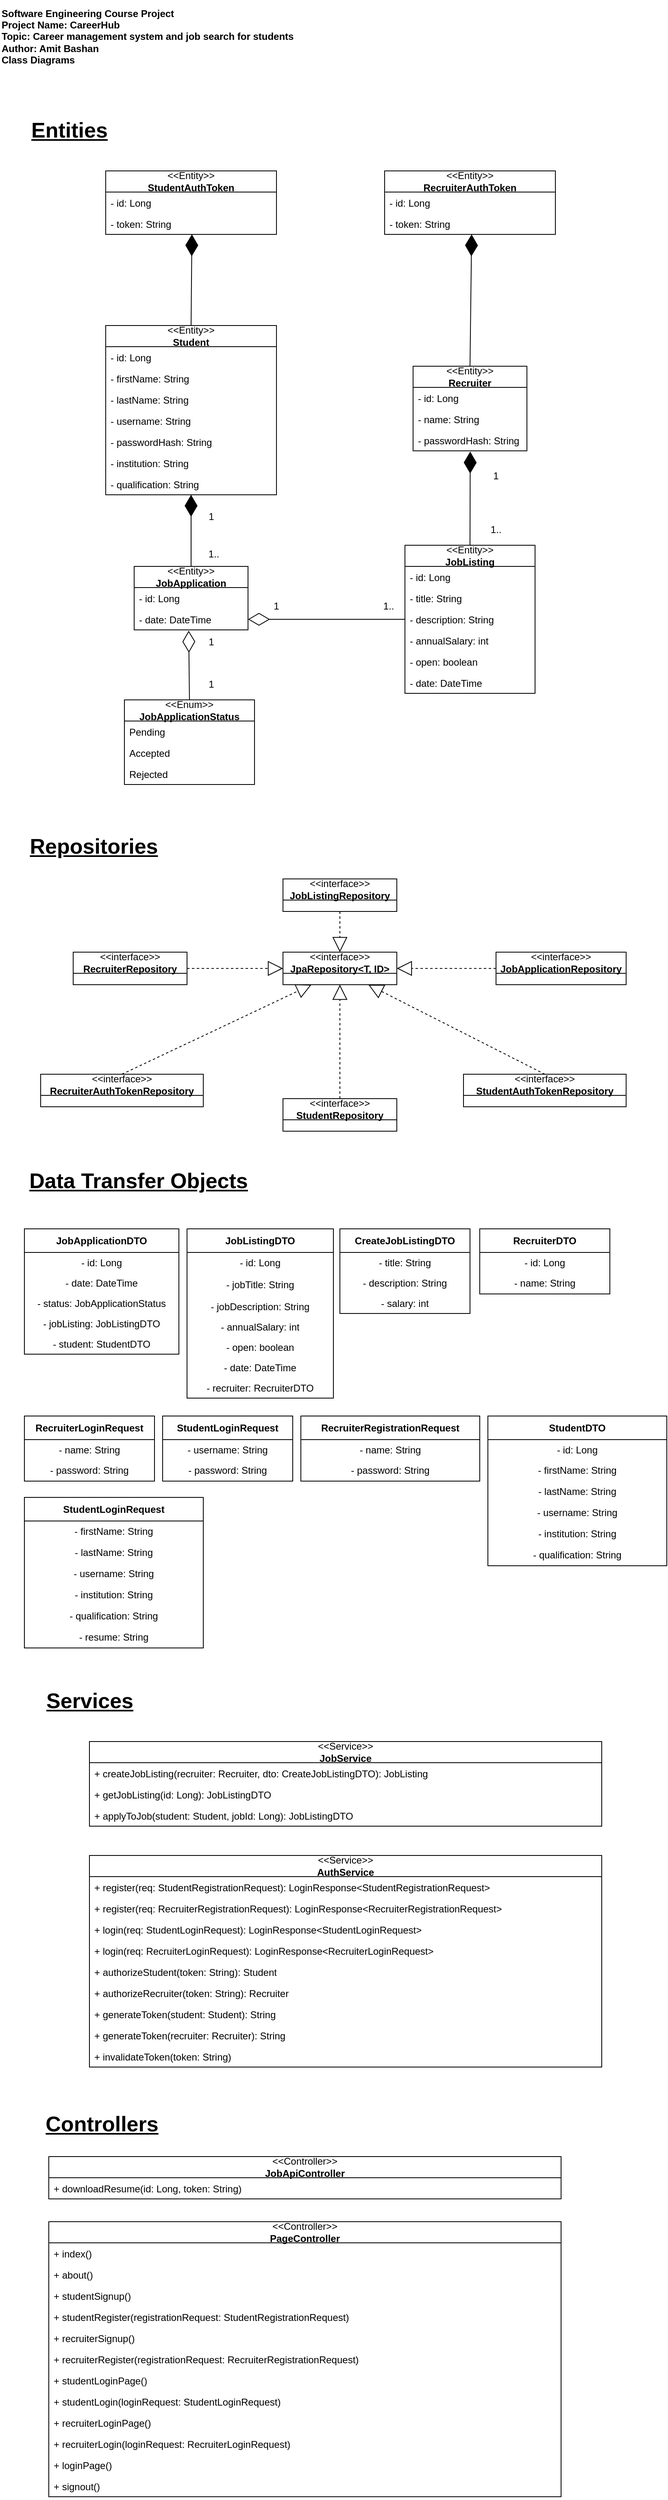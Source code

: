 <mxfile version="28.0.6">
  <diagram name="Page-1" id="0XTsfKGyfHAb4Y41ON55">
    <mxGraphModel dx="858" dy="676" grid="1" gridSize="10" guides="1" tooltips="1" connect="1" arrows="1" fold="1" page="1" pageScale="1" pageWidth="850" pageHeight="1100" math="0" shadow="0">
      <root>
        <mxCell id="0" />
        <mxCell id="1" parent="0" />
        <mxCell id="fOqPMzaku9qI0klv39o2-1" value="&lt;b&gt;Software Engineering Course Project&lt;/b&gt;&lt;div&gt;&lt;b&gt;Project Name: CareerHub&lt;/b&gt;&lt;/div&gt;&lt;div&gt;&lt;b&gt;Topic: Career management system and job search for students&lt;/b&gt;&lt;/div&gt;&lt;div&gt;&lt;b&gt;Author: Amit Bashan&lt;/b&gt;&lt;/div&gt;&lt;div&gt;&lt;b&gt;Class Diagrams&lt;/b&gt;&lt;/div&gt;" style="text;html=1;align=left;verticalAlign=middle;resizable=0;points=[];autosize=1;strokeColor=none;fillColor=none;" parent="1" vertex="1">
          <mxGeometry x="20" y="20" width="380" height="90" as="geometry" />
        </mxCell>
        <mxCell id="fOqPMzaku9qI0klv39o2-30" value="&lt;div&gt;&amp;lt;&amp;lt;Entity&amp;gt;&amp;gt;&lt;/div&gt;&lt;div&gt;&lt;b&gt;Student&lt;/b&gt;&lt;/div&gt;" style="swimlane;fontStyle=0;childLayout=stackLayout;horizontal=1;startSize=26;fillColor=none;horizontalStack=0;resizeParent=1;resizeParentMax=0;resizeLast=0;collapsible=1;marginBottom=0;whiteSpace=wrap;html=1;" parent="1" vertex="1">
          <mxGeometry x="150" y="420" width="210" height="208" as="geometry">
            <mxRectangle x="480" y="290" width="100" height="40" as="alternateBounds" />
          </mxGeometry>
        </mxCell>
        <mxCell id="fOqPMzaku9qI0klv39o2-31" value="- id: Long" style="text;strokeColor=none;fillColor=none;align=left;verticalAlign=top;spacingLeft=4;spacingRight=4;overflow=hidden;rotatable=0;points=[[0,0.5],[1,0.5]];portConstraint=eastwest;whiteSpace=wrap;html=1;" parent="fOqPMzaku9qI0klv39o2-30" vertex="1">
          <mxGeometry y="26" width="210" height="26" as="geometry" />
        </mxCell>
        <mxCell id="fOqPMzaku9qI0klv39o2-32" value="- firstName: String" style="text;strokeColor=none;fillColor=none;align=left;verticalAlign=top;spacingLeft=4;spacingRight=4;overflow=hidden;rotatable=0;points=[[0,0.5],[1,0.5]];portConstraint=eastwest;whiteSpace=wrap;html=1;" parent="fOqPMzaku9qI0klv39o2-30" vertex="1">
          <mxGeometry y="52" width="210" height="26" as="geometry" />
        </mxCell>
        <mxCell id="fOqPMzaku9qI0klv39o2-33" value="- lastName: String" style="text;strokeColor=none;fillColor=none;align=left;verticalAlign=top;spacingLeft=4;spacingRight=4;overflow=hidden;rotatable=0;points=[[0,0.5],[1,0.5]];portConstraint=eastwest;whiteSpace=wrap;html=1;" parent="fOqPMzaku9qI0klv39o2-30" vertex="1">
          <mxGeometry y="78" width="210" height="26" as="geometry" />
        </mxCell>
        <mxCell id="fOqPMzaku9qI0klv39o2-36" value="- username: String" style="text;strokeColor=none;fillColor=none;align=left;verticalAlign=top;spacingLeft=4;spacingRight=4;overflow=hidden;rotatable=0;points=[[0,0.5],[1,0.5]];portConstraint=eastwest;whiteSpace=wrap;html=1;" parent="fOqPMzaku9qI0klv39o2-30" vertex="1">
          <mxGeometry y="104" width="210" height="26" as="geometry" />
        </mxCell>
        <mxCell id="ekf5D1Mm3945DJGFmIMT-75" value="- passwordHash: String" style="text;strokeColor=none;fillColor=none;align=left;verticalAlign=top;spacingLeft=4;spacingRight=4;overflow=hidden;rotatable=0;points=[[0,0.5],[1,0.5]];portConstraint=eastwest;whiteSpace=wrap;html=1;" parent="fOqPMzaku9qI0klv39o2-30" vertex="1">
          <mxGeometry y="130" width="210" height="26" as="geometry" />
        </mxCell>
        <mxCell id="1i9k0s4_ZH0-ZeKlb4KF-8" value="- institution: String" style="text;strokeColor=none;fillColor=none;align=left;verticalAlign=top;spacingLeft=4;spacingRight=4;overflow=hidden;rotatable=0;points=[[0,0.5],[1,0.5]];portConstraint=eastwest;whiteSpace=wrap;html=1;" parent="fOqPMzaku9qI0klv39o2-30" vertex="1">
          <mxGeometry y="156" width="210" height="26" as="geometry" />
        </mxCell>
        <mxCell id="1i9k0s4_ZH0-ZeKlb4KF-9" value="- qualification: String" style="text;strokeColor=none;fillColor=none;align=left;verticalAlign=top;spacingLeft=4;spacingRight=4;overflow=hidden;rotatable=0;points=[[0,0.5],[1,0.5]];portConstraint=eastwest;whiteSpace=wrap;html=1;" parent="fOqPMzaku9qI0klv39o2-30" vertex="1">
          <mxGeometry y="182" width="210" height="26" as="geometry" />
        </mxCell>
        <mxCell id="fOqPMzaku9qI0klv39o2-37" value="&lt;div&gt;&amp;lt;&amp;lt;Entity&amp;gt;&amp;gt;&lt;/div&gt;&lt;div&gt;&lt;b&gt;JobListing&lt;/b&gt;&lt;/div&gt;" style="swimlane;fontStyle=0;childLayout=stackLayout;horizontal=1;startSize=26;fillColor=none;horizontalStack=0;resizeParent=1;resizeParentMax=0;resizeLast=0;collapsible=1;marginBottom=0;whiteSpace=wrap;html=1;" parent="1" vertex="1">
          <mxGeometry x="518" y="690" width="160" height="182" as="geometry">
            <mxRectangle x="480" y="290" width="100" height="40" as="alternateBounds" />
          </mxGeometry>
        </mxCell>
        <mxCell id="fOqPMzaku9qI0klv39o2-38" value="- id: Long" style="text;strokeColor=none;fillColor=none;align=left;verticalAlign=top;spacingLeft=4;spacingRight=4;overflow=hidden;rotatable=0;points=[[0,0.5],[1,0.5]];portConstraint=eastwest;whiteSpace=wrap;html=1;" parent="fOqPMzaku9qI0klv39o2-37" vertex="1">
          <mxGeometry y="26" width="160" height="26" as="geometry" />
        </mxCell>
        <mxCell id="fOqPMzaku9qI0klv39o2-39" value="- title: String" style="text;strokeColor=none;fillColor=none;align=left;verticalAlign=top;spacingLeft=4;spacingRight=4;overflow=hidden;rotatable=0;points=[[0,0.5],[1,0.5]];portConstraint=eastwest;whiteSpace=wrap;html=1;" parent="fOqPMzaku9qI0klv39o2-37" vertex="1">
          <mxGeometry y="52" width="160" height="26" as="geometry" />
        </mxCell>
        <mxCell id="fOqPMzaku9qI0klv39o2-40" value="- description: String" style="text;strokeColor=none;fillColor=none;align=left;verticalAlign=top;spacingLeft=4;spacingRight=4;overflow=hidden;rotatable=0;points=[[0,0.5],[1,0.5]];portConstraint=eastwest;whiteSpace=wrap;html=1;" parent="fOqPMzaku9qI0klv39o2-37" vertex="1">
          <mxGeometry y="78" width="160" height="26" as="geometry" />
        </mxCell>
        <mxCell id="fOqPMzaku9qI0klv39o2-41" value="- annualSalary: int" style="text;strokeColor=none;fillColor=none;align=left;verticalAlign=top;spacingLeft=4;spacingRight=4;overflow=hidden;rotatable=0;points=[[0,0.5],[1,0.5]];portConstraint=eastwest;whiteSpace=wrap;html=1;" parent="fOqPMzaku9qI0klv39o2-37" vertex="1">
          <mxGeometry y="104" width="160" height="26" as="geometry" />
        </mxCell>
        <mxCell id="1i9k0s4_ZH0-ZeKlb4KF-10" value="- open: boolean" style="text;strokeColor=none;fillColor=none;align=left;verticalAlign=top;spacingLeft=4;spacingRight=4;overflow=hidden;rotatable=0;points=[[0,0.5],[1,0.5]];portConstraint=eastwest;whiteSpace=wrap;html=1;" parent="fOqPMzaku9qI0klv39o2-37" vertex="1">
          <mxGeometry y="130" width="160" height="26" as="geometry" />
        </mxCell>
        <mxCell id="24Il5sOuJ9dbA3kiFkse-10" value="- date: DateTime" style="text;strokeColor=none;fillColor=none;align=left;verticalAlign=top;spacingLeft=4;spacingRight=4;overflow=hidden;rotatable=0;points=[[0,0.5],[1,0.5]];portConstraint=eastwest;whiteSpace=wrap;html=1;" parent="fOqPMzaku9qI0klv39o2-37" vertex="1">
          <mxGeometry y="156" width="160" height="26" as="geometry" />
        </mxCell>
        <mxCell id="fOqPMzaku9qI0klv39o2-44" value="&lt;div&gt;&amp;lt;&amp;lt;Entity&amp;gt;&amp;gt;&lt;/div&gt;&lt;div&gt;&lt;b&gt;JobApplication&lt;/b&gt;&lt;/div&gt;" style="swimlane;fontStyle=0;childLayout=stackLayout;horizontal=1;startSize=26;fillColor=none;horizontalStack=0;resizeParent=1;resizeParentMax=0;resizeLast=0;collapsible=1;marginBottom=0;whiteSpace=wrap;html=1;" parent="1" vertex="1">
          <mxGeometry x="185" y="716" width="140" height="78" as="geometry">
            <mxRectangle x="480" y="290" width="100" height="40" as="alternateBounds" />
          </mxGeometry>
        </mxCell>
        <mxCell id="fOqPMzaku9qI0klv39o2-45" value="- id: Long" style="text;strokeColor=none;fillColor=none;align=left;verticalAlign=top;spacingLeft=4;spacingRight=4;overflow=hidden;rotatable=0;points=[[0,0.5],[1,0.5]];portConstraint=eastwest;whiteSpace=wrap;html=1;" parent="fOqPMzaku9qI0klv39o2-44" vertex="1">
          <mxGeometry y="26" width="140" height="26" as="geometry" />
        </mxCell>
        <mxCell id="fOqPMzaku9qI0klv39o2-46" value="- date: DateTime" style="text;strokeColor=none;fillColor=none;align=left;verticalAlign=top;spacingLeft=4;spacingRight=4;overflow=hidden;rotatable=0;points=[[0,0.5],[1,0.5]];portConstraint=eastwest;whiteSpace=wrap;html=1;" parent="fOqPMzaku9qI0klv39o2-44" vertex="1">
          <mxGeometry y="52" width="140" height="26" as="geometry" />
        </mxCell>
        <mxCell id="fOqPMzaku9qI0klv39o2-50" value="&lt;div&gt;&amp;lt;&amp;lt;Entity&amp;gt;&amp;gt;&lt;/div&gt;&lt;div&gt;&lt;b&gt;Recruiter&lt;/b&gt;&lt;/div&gt;" style="swimlane;fontStyle=0;childLayout=stackLayout;horizontal=1;startSize=26;fillColor=none;horizontalStack=0;resizeParent=1;resizeParentMax=0;resizeLast=0;collapsible=1;marginBottom=0;whiteSpace=wrap;html=1;" parent="1" vertex="1">
          <mxGeometry x="528" y="470" width="140" height="104" as="geometry">
            <mxRectangle x="480" y="290" width="100" height="40" as="alternateBounds" />
          </mxGeometry>
        </mxCell>
        <mxCell id="fOqPMzaku9qI0klv39o2-51" value="- id: Long" style="text;strokeColor=none;fillColor=none;align=left;verticalAlign=top;spacingLeft=4;spacingRight=4;overflow=hidden;rotatable=0;points=[[0,0.5],[1,0.5]];portConstraint=eastwest;whiteSpace=wrap;html=1;" parent="fOqPMzaku9qI0klv39o2-50" vertex="1">
          <mxGeometry y="26" width="140" height="26" as="geometry" />
        </mxCell>
        <mxCell id="fOqPMzaku9qI0klv39o2-52" value="- name: String" style="text;strokeColor=none;fillColor=none;align=left;verticalAlign=top;spacingLeft=4;spacingRight=4;overflow=hidden;rotatable=0;points=[[0,0.5],[1,0.5]];portConstraint=eastwest;whiteSpace=wrap;html=1;" parent="fOqPMzaku9qI0klv39o2-50" vertex="1">
          <mxGeometry y="52" width="140" height="26" as="geometry" />
        </mxCell>
        <mxCell id="ekf5D1Mm3945DJGFmIMT-76" value="- passwordHash: String" style="text;strokeColor=none;fillColor=none;align=left;verticalAlign=top;spacingLeft=4;spacingRight=4;overflow=hidden;rotatable=0;points=[[0,0.5],[1,0.5]];portConstraint=eastwest;whiteSpace=wrap;html=1;" parent="fOqPMzaku9qI0klv39o2-50" vertex="1">
          <mxGeometry y="78" width="140" height="26" as="geometry" />
        </mxCell>
        <mxCell id="ekf5D1Mm3945DJGFmIMT-2" value="" style="endArrow=diamondThin;endFill=1;endSize=24;html=1;rounded=0;exitX=0.5;exitY=0;exitDx=0;exitDy=0;entryX=0.5;entryY=1;entryDx=0;entryDy=0;" parent="1" source="fOqPMzaku9qI0klv39o2-44" target="fOqPMzaku9qI0klv39o2-30" edge="1">
          <mxGeometry width="160" relative="1" as="geometry">
            <mxPoint x="390" y="730" as="sourcePoint" />
            <mxPoint x="254" y="630" as="targetPoint" />
          </mxGeometry>
        </mxCell>
        <mxCell id="ekf5D1Mm3945DJGFmIMT-3" value="" style="endArrow=diamondThin;endFill=1;endSize=24;html=1;rounded=0;exitX=0.5;exitY=0;exitDx=0;exitDy=0;entryX=0.502;entryY=1.036;entryDx=0;entryDy=0;entryPerimeter=0;" parent="1" source="fOqPMzaku9qI0klv39o2-37" target="ekf5D1Mm3945DJGFmIMT-76" edge="1">
          <mxGeometry width="160" relative="1" as="geometry">
            <mxPoint x="660" y="620" as="sourcePoint" />
            <mxPoint x="530" y="620" as="targetPoint" />
          </mxGeometry>
        </mxCell>
        <mxCell id="ekf5D1Mm3945DJGFmIMT-10" value="&lt;div&gt;&amp;lt;&amp;lt;interface&amp;gt;&amp;gt;&lt;/div&gt;&lt;div&gt;&lt;b&gt;JpaRepository&amp;lt;T, ID&amp;gt;&lt;/b&gt;&lt;/div&gt;" style="swimlane;fontStyle=0;childLayout=stackLayout;horizontal=1;startSize=26;fillColor=none;horizontalStack=0;resizeParent=1;resizeParentMax=0;resizeLast=0;collapsible=1;marginBottom=0;whiteSpace=wrap;html=1;" parent="1" vertex="1">
          <mxGeometry x="368" y="1190" width="140" height="40" as="geometry">
            <mxRectangle x="480" y="290" width="100" height="40" as="alternateBounds" />
          </mxGeometry>
        </mxCell>
        <mxCell id="ekf5D1Mm3945DJGFmIMT-27" value="&lt;div&gt;&amp;lt;&amp;lt;interface&amp;gt;&amp;gt;&lt;/div&gt;&lt;div&gt;&lt;b&gt;StudentRepository&lt;/b&gt;&lt;/div&gt;" style="swimlane;fontStyle=0;childLayout=stackLayout;horizontal=1;startSize=26;fillColor=none;horizontalStack=0;resizeParent=1;resizeParentMax=0;resizeLast=0;collapsible=1;marginBottom=0;whiteSpace=wrap;html=1;" parent="1" vertex="1">
          <mxGeometry x="368" y="1370" width="140" height="40" as="geometry">
            <mxRectangle x="480" y="290" width="100" height="40" as="alternateBounds" />
          </mxGeometry>
        </mxCell>
        <mxCell id="ekf5D1Mm3945DJGFmIMT-28" value="&lt;div&gt;&amp;lt;&amp;lt;interface&amp;gt;&amp;gt;&lt;/div&gt;&lt;div&gt;&lt;b&gt;RecruiterRepository&lt;/b&gt;&lt;/div&gt;" style="swimlane;fontStyle=0;childLayout=stackLayout;horizontal=1;startSize=26;fillColor=none;horizontalStack=0;resizeParent=1;resizeParentMax=0;resizeLast=0;collapsible=1;marginBottom=0;whiteSpace=wrap;html=1;" parent="1" vertex="1">
          <mxGeometry x="110" y="1190" width="140" height="40" as="geometry">
            <mxRectangle x="480" y="290" width="100" height="40" as="alternateBounds" />
          </mxGeometry>
        </mxCell>
        <mxCell id="ekf5D1Mm3945DJGFmIMT-29" value="" style="endArrow=block;html=1;rounded=0;entryX=0;entryY=0.5;entryDx=0;entryDy=0;exitX=1;exitY=0.5;exitDx=0;exitDy=0;endFill=0;startSize=12;endSize=16;dashed=1;" parent="1" source="ekf5D1Mm3945DJGFmIMT-28" target="ekf5D1Mm3945DJGFmIMT-10" edge="1">
          <mxGeometry width="50" height="50" relative="1" as="geometry">
            <mxPoint x="198" y="1260" as="sourcePoint" />
            <mxPoint x="248" y="1210" as="targetPoint" />
          </mxGeometry>
        </mxCell>
        <mxCell id="ekf5D1Mm3945DJGFmIMT-30" value="" style="endArrow=block;html=1;rounded=0;exitX=0.5;exitY=0;exitDx=0;exitDy=0;endFill=0;startSize=12;endSize=16;dashed=1;entryX=0.5;entryY=1;entryDx=0;entryDy=0;" parent="1" source="ekf5D1Mm3945DJGFmIMT-27" target="ekf5D1Mm3945DJGFmIMT-10" edge="1">
          <mxGeometry width="50" height="50" relative="1" as="geometry">
            <mxPoint x="428" y="1290" as="sourcePoint" />
            <mxPoint x="458" y="1230" as="targetPoint" />
          </mxGeometry>
        </mxCell>
        <mxCell id="ekf5D1Mm3945DJGFmIMT-31" value="&lt;div&gt;&amp;lt;&amp;lt;interface&amp;gt;&amp;gt;&lt;/div&gt;&lt;div&gt;&lt;b&gt;JobApplicationRepository&lt;/b&gt;&lt;/div&gt;" style="swimlane;fontStyle=0;childLayout=stackLayout;horizontal=1;startSize=26;fillColor=none;horizontalStack=0;resizeParent=1;resizeParentMax=0;resizeLast=0;collapsible=1;marginBottom=0;whiteSpace=wrap;html=1;" parent="1" vertex="1">
          <mxGeometry x="630" y="1190" width="160" height="40" as="geometry">
            <mxRectangle x="480" y="290" width="100" height="40" as="alternateBounds" />
          </mxGeometry>
        </mxCell>
        <mxCell id="ekf5D1Mm3945DJGFmIMT-32" value="" style="endArrow=block;html=1;rounded=0;exitX=0;exitY=0.5;exitDx=0;exitDy=0;endFill=0;startSize=12;endSize=16;dashed=1;entryX=1;entryY=0.5;entryDx=0;entryDy=0;" parent="1" source="ekf5D1Mm3945DJGFmIMT-31" target="ekf5D1Mm3945DJGFmIMT-10" edge="1">
          <mxGeometry width="50" height="50" relative="1" as="geometry">
            <mxPoint x="483" y="1300" as="sourcePoint" />
            <mxPoint x="468" y="1250" as="targetPoint" />
          </mxGeometry>
        </mxCell>
        <mxCell id="ekf5D1Mm3945DJGFmIMT-34" value="&lt;div&gt;&amp;lt;&amp;lt;interface&amp;gt;&amp;gt;&lt;/div&gt;&lt;div&gt;&lt;b&gt;JobListingRepository&lt;/b&gt;&lt;/div&gt;" style="swimlane;fontStyle=0;childLayout=stackLayout;horizontal=1;startSize=26;fillColor=none;horizontalStack=0;resizeParent=1;resizeParentMax=0;resizeLast=0;collapsible=1;marginBottom=0;whiteSpace=wrap;html=1;" parent="1" vertex="1">
          <mxGeometry x="368" y="1100" width="140" height="40" as="geometry">
            <mxRectangle x="480" y="290" width="100" height="40" as="alternateBounds" />
          </mxGeometry>
        </mxCell>
        <mxCell id="ekf5D1Mm3945DJGFmIMT-35" value="" style="endArrow=block;html=1;rounded=0;exitX=0.5;exitY=1;exitDx=0;exitDy=0;endFill=0;startSize=12;endSize=16;dashed=1;entryX=0.5;entryY=0;entryDx=0;entryDy=0;" parent="1" source="ekf5D1Mm3945DJGFmIMT-34" target="ekf5D1Mm3945DJGFmIMT-10" edge="1">
          <mxGeometry width="50" height="50" relative="1" as="geometry">
            <mxPoint x="423" y="1320" as="sourcePoint" />
            <mxPoint x="423" y="1270" as="targetPoint" />
          </mxGeometry>
        </mxCell>
        <mxCell id="ekf5D1Mm3945DJGFmIMT-36" value="&lt;u&gt;Repositories&lt;/u&gt;" style="text;html=1;align=center;verticalAlign=middle;resizable=0;points=[];autosize=1;strokeColor=none;fillColor=none;fontSize=26;fontStyle=1" parent="1" vertex="1">
          <mxGeometry x="50" y="1040" width="170" height="40" as="geometry" />
        </mxCell>
        <mxCell id="ekf5D1Mm3945DJGFmIMT-37" value="&lt;u&gt;Entities&lt;/u&gt;" style="text;html=1;align=center;verticalAlign=middle;resizable=0;points=[];autosize=1;strokeColor=none;fillColor=none;fontSize=26;fontStyle=1" parent="1" vertex="1">
          <mxGeometry x="50" y="160" width="110" height="40" as="geometry" />
        </mxCell>
        <mxCell id="ekf5D1Mm3945DJGFmIMT-38" value="&lt;u&gt;Data Transfer Objects&lt;/u&gt;" style="text;html=1;align=center;verticalAlign=middle;resizable=0;points=[];autosize=1;strokeColor=none;fillColor=none;fontSize=26;fontStyle=1" parent="1" vertex="1">
          <mxGeometry x="50" y="1451" width="280" height="40" as="geometry" />
        </mxCell>
        <mxCell id="ekf5D1Mm3945DJGFmIMT-55" value="&lt;u&gt;Services&lt;/u&gt;" style="text;html=1;align=center;verticalAlign=middle;resizable=0;points=[];autosize=1;strokeColor=none;fillColor=none;fontSize=26;fontStyle=1" parent="1" vertex="1">
          <mxGeometry x="70" y="2090" width="120" height="40" as="geometry" />
        </mxCell>
        <mxCell id="ekf5D1Mm3945DJGFmIMT-56" value="&lt;div&gt;&amp;lt;&amp;lt;Service&amp;gt;&amp;gt;&lt;/div&gt;&lt;div&gt;&lt;b&gt;JobService&lt;/b&gt;&lt;/div&gt;" style="swimlane;fontStyle=0;childLayout=stackLayout;horizontal=1;startSize=26;fillColor=none;horizontalStack=0;resizeParent=1;resizeParentMax=0;resizeLast=0;collapsible=1;marginBottom=0;whiteSpace=wrap;html=1;" parent="1" vertex="1">
          <mxGeometry x="130" y="2160" width="630" height="104" as="geometry">
            <mxRectangle x="480" y="290" width="100" height="40" as="alternateBounds" />
          </mxGeometry>
        </mxCell>
        <mxCell id="ekf5D1Mm3945DJGFmIMT-57" value="+ createJobListing(recruiter: Recruiter, dto: CreateJobListingDTO): JobListing" style="text;strokeColor=none;fillColor=none;align=left;verticalAlign=top;spacingLeft=4;spacingRight=4;overflow=hidden;rotatable=0;points=[[0,0.5],[1,0.5]];portConstraint=eastwest;whiteSpace=wrap;html=1;" parent="ekf5D1Mm3945DJGFmIMT-56" vertex="1">
          <mxGeometry y="26" width="630" height="26" as="geometry" />
        </mxCell>
        <mxCell id="ekf5D1Mm3945DJGFmIMT-58" value="+ getJobListing(id: Long): JobListingDTO" style="text;strokeColor=none;fillColor=none;align=left;verticalAlign=top;spacingLeft=4;spacingRight=4;overflow=hidden;rotatable=0;points=[[0,0.5],[1,0.5]];portConstraint=eastwest;whiteSpace=wrap;html=1;" parent="ekf5D1Mm3945DJGFmIMT-56" vertex="1">
          <mxGeometry y="52" width="630" height="26" as="geometry" />
        </mxCell>
        <mxCell id="24Il5sOuJ9dbA3kiFkse-74" value="+ applyToJob(student: Student, jobId: Long): JobListingDTO" style="text;strokeColor=none;fillColor=none;align=left;verticalAlign=top;spacingLeft=4;spacingRight=4;overflow=hidden;rotatable=0;points=[[0,0.5],[1,0.5]];portConstraint=eastwest;whiteSpace=wrap;html=1;" parent="ekf5D1Mm3945DJGFmIMT-56" vertex="1">
          <mxGeometry y="78" width="630" height="26" as="geometry" />
        </mxCell>
        <mxCell id="ekf5D1Mm3945DJGFmIMT-59" value="&lt;div&gt;&amp;lt;&amp;lt;Service&amp;gt;&amp;gt;&lt;/div&gt;&lt;div&gt;&lt;b&gt;&lt;span style=&quot;background-color: transparent; color: light-dark(rgb(0, 0, 0), rgb(255, 255, 255));&quot;&gt;AuthService&lt;/span&gt;&lt;/b&gt;&lt;/div&gt;" style="swimlane;fontStyle=0;childLayout=stackLayout;horizontal=1;startSize=26;fillColor=none;horizontalStack=0;resizeParent=1;resizeParentMax=0;resizeLast=0;collapsible=1;marginBottom=0;whiteSpace=wrap;html=1;" parent="1" vertex="1">
          <mxGeometry x="130" y="2300" width="630" height="260" as="geometry">
            <mxRectangle x="480" y="290" width="100" height="40" as="alternateBounds" />
          </mxGeometry>
        </mxCell>
        <mxCell id="ekf5D1Mm3945DJGFmIMT-60" value="+ register(req: StudentRegistrationRequest): LoginResponse&amp;lt;StudentRegistrationRequest&amp;gt;" style="text;strokeColor=none;fillColor=none;align=left;verticalAlign=top;spacingLeft=4;spacingRight=4;overflow=hidden;rotatable=0;points=[[0,0.5],[1,0.5]];portConstraint=eastwest;whiteSpace=wrap;html=1;" parent="ekf5D1Mm3945DJGFmIMT-59" vertex="1">
          <mxGeometry y="26" width="630" height="26" as="geometry" />
        </mxCell>
        <mxCell id="24Il5sOuJ9dbA3kiFkse-66" value="+ register(req: RecruiterRegistrationRequest):&amp;nbsp;LoginResponse&amp;lt;RecruiterRegistrationRequest&amp;gt;" style="text;strokeColor=none;fillColor=none;align=left;verticalAlign=top;spacingLeft=4;spacingRight=4;overflow=hidden;rotatable=0;points=[[0,0.5],[1,0.5]];portConstraint=eastwest;whiteSpace=wrap;html=1;" parent="ekf5D1Mm3945DJGFmIMT-59" vertex="1">
          <mxGeometry y="52" width="630" height="26" as="geometry" />
        </mxCell>
        <mxCell id="24Il5sOuJ9dbA3kiFkse-67" value="+ login(req: StudentLoginRequest): LoginResponse&amp;lt;StudentLoginRequest&amp;gt;" style="text;strokeColor=none;fillColor=none;align=left;verticalAlign=top;spacingLeft=4;spacingRight=4;overflow=hidden;rotatable=0;points=[[0,0.5],[1,0.5]];portConstraint=eastwest;whiteSpace=wrap;html=1;" parent="ekf5D1Mm3945DJGFmIMT-59" vertex="1">
          <mxGeometry y="78" width="630" height="26" as="geometry" />
        </mxCell>
        <mxCell id="24Il5sOuJ9dbA3kiFkse-68" value="+ login(req: RecruiterLoginRequest): LoginResponse&amp;lt;RecruiterLoginRequest&amp;gt;" style="text;strokeColor=none;fillColor=none;align=left;verticalAlign=top;spacingLeft=4;spacingRight=4;overflow=hidden;rotatable=0;points=[[0,0.5],[1,0.5]];portConstraint=eastwest;whiteSpace=wrap;html=1;" parent="ekf5D1Mm3945DJGFmIMT-59" vertex="1">
          <mxGeometry y="104" width="630" height="26" as="geometry" />
        </mxCell>
        <mxCell id="24Il5sOuJ9dbA3kiFkse-69" value="+ authorizeStudent(token: String): Student" style="text;strokeColor=none;fillColor=none;align=left;verticalAlign=top;spacingLeft=4;spacingRight=4;overflow=hidden;rotatable=0;points=[[0,0.5],[1,0.5]];portConstraint=eastwest;whiteSpace=wrap;html=1;" parent="ekf5D1Mm3945DJGFmIMT-59" vertex="1">
          <mxGeometry y="130" width="630" height="26" as="geometry" />
        </mxCell>
        <mxCell id="24Il5sOuJ9dbA3kiFkse-70" value="+ authorizeRecruiter(token: String): Recruiter" style="text;strokeColor=none;fillColor=none;align=left;verticalAlign=top;spacingLeft=4;spacingRight=4;overflow=hidden;rotatable=0;points=[[0,0.5],[1,0.5]];portConstraint=eastwest;whiteSpace=wrap;html=1;" parent="ekf5D1Mm3945DJGFmIMT-59" vertex="1">
          <mxGeometry y="156" width="630" height="26" as="geometry" />
        </mxCell>
        <mxCell id="24Il5sOuJ9dbA3kiFkse-71" value="+ generateToken(student: Student): String" style="text;strokeColor=none;fillColor=none;align=left;verticalAlign=top;spacingLeft=4;spacingRight=4;overflow=hidden;rotatable=0;points=[[0,0.5],[1,0.5]];portConstraint=eastwest;whiteSpace=wrap;html=1;" parent="ekf5D1Mm3945DJGFmIMT-59" vertex="1">
          <mxGeometry y="182" width="630" height="26" as="geometry" />
        </mxCell>
        <mxCell id="24Il5sOuJ9dbA3kiFkse-72" value="+ generateToken(recruiter: Recruiter): String" style="text;strokeColor=none;fillColor=none;align=left;verticalAlign=top;spacingLeft=4;spacingRight=4;overflow=hidden;rotatable=0;points=[[0,0.5],[1,0.5]];portConstraint=eastwest;whiteSpace=wrap;html=1;" parent="ekf5D1Mm3945DJGFmIMT-59" vertex="1">
          <mxGeometry y="208" width="630" height="26" as="geometry" />
        </mxCell>
        <mxCell id="24Il5sOuJ9dbA3kiFkse-73" value="+ invalidateToken(token: String)" style="text;strokeColor=none;fillColor=none;align=left;verticalAlign=top;spacingLeft=4;spacingRight=4;overflow=hidden;rotatable=0;points=[[0,0.5],[1,0.5]];portConstraint=eastwest;whiteSpace=wrap;html=1;" parent="ekf5D1Mm3945DJGFmIMT-59" vertex="1">
          <mxGeometry y="234" width="630" height="26" as="geometry" />
        </mxCell>
        <mxCell id="ekf5D1Mm3945DJGFmIMT-62" value="JobApplicationDTO" style="swimlane;fontStyle=1;align=center;verticalAlign=middle;childLayout=stackLayout;horizontal=1;startSize=29;horizontalStack=0;resizeParent=1;resizeParentMax=0;resizeLast=0;collapsible=0;marginBottom=0;html=1;whiteSpace=wrap;" parent="1" vertex="1">
          <mxGeometry x="50" y="1530" width="190" height="154" as="geometry" />
        </mxCell>
        <mxCell id="ekf5D1Mm3945DJGFmIMT-65" value="- id: Long" style="text;html=1;strokeColor=none;fillColor=none;align=center;verticalAlign=middle;spacingLeft=4;spacingRight=4;overflow=hidden;rotatable=0;points=[[0,0.5],[1,0.5]];portConstraint=eastwest;whiteSpace=wrap;" parent="ekf5D1Mm3945DJGFmIMT-62" vertex="1">
          <mxGeometry y="29" width="190" height="25" as="geometry" />
        </mxCell>
        <mxCell id="24Il5sOuJ9dbA3kiFkse-31" value="- date: DateTime" style="text;html=1;strokeColor=none;fillColor=none;align=center;verticalAlign=middle;spacingLeft=4;spacingRight=4;overflow=hidden;rotatable=0;points=[[0,0.5],[1,0.5]];portConstraint=eastwest;whiteSpace=wrap;" parent="ekf5D1Mm3945DJGFmIMT-62" vertex="1">
          <mxGeometry y="54" width="190" height="25" as="geometry" />
        </mxCell>
        <mxCell id="24Il5sOuJ9dbA3kiFkse-32" value="- status: JobApplicationStatus" style="text;html=1;strokeColor=none;fillColor=none;align=center;verticalAlign=middle;spacingLeft=4;spacingRight=4;overflow=hidden;rotatable=0;points=[[0,0.5],[1,0.5]];portConstraint=eastwest;whiteSpace=wrap;" parent="ekf5D1Mm3945DJGFmIMT-62" vertex="1">
          <mxGeometry y="79" width="190" height="25" as="geometry" />
        </mxCell>
        <mxCell id="24Il5sOuJ9dbA3kiFkse-33" value="- jobListing: JobListingDTO" style="text;html=1;strokeColor=none;fillColor=none;align=center;verticalAlign=middle;spacingLeft=4;spacingRight=4;overflow=hidden;rotatable=0;points=[[0,0.5],[1,0.5]];portConstraint=eastwest;whiteSpace=wrap;" parent="ekf5D1Mm3945DJGFmIMT-62" vertex="1">
          <mxGeometry y="104" width="190" height="25" as="geometry" />
        </mxCell>
        <mxCell id="24Il5sOuJ9dbA3kiFkse-34" value="- student: StudentDTO" style="text;html=1;strokeColor=none;fillColor=none;align=center;verticalAlign=middle;spacingLeft=4;spacingRight=4;overflow=hidden;rotatable=0;points=[[0,0.5],[1,0.5]];portConstraint=eastwest;whiteSpace=wrap;" parent="ekf5D1Mm3945DJGFmIMT-62" vertex="1">
          <mxGeometry y="129" width="190" height="25" as="geometry" />
        </mxCell>
        <mxCell id="ekf5D1Mm3945DJGFmIMT-70" value="JobListingDTO" style="swimlane;fontStyle=1;align=center;verticalAlign=middle;childLayout=stackLayout;horizontal=1;startSize=29;horizontalStack=0;resizeParent=1;resizeParentMax=0;resizeLast=0;collapsible=0;marginBottom=0;html=1;whiteSpace=wrap;" parent="1" vertex="1">
          <mxGeometry x="250" y="1530" width="180" height="208" as="geometry" />
        </mxCell>
        <mxCell id="ekf5D1Mm3945DJGFmIMT-72" value="- id: Long" style="text;html=1;strokeColor=none;fillColor=none;align=center;verticalAlign=middle;spacingLeft=4;spacingRight=4;overflow=hidden;rotatable=0;points=[[0,0.5],[1,0.5]];portConstraint=eastwest;whiteSpace=wrap;" parent="ekf5D1Mm3945DJGFmIMT-70" vertex="1">
          <mxGeometry y="29" width="180" height="25" as="geometry" />
        </mxCell>
        <mxCell id="ekf5D1Mm3945DJGFmIMT-73" value="- jobTitle: String" style="text;html=1;strokeColor=none;fillColor=none;align=center;verticalAlign=middle;spacingLeft=4;spacingRight=4;overflow=hidden;rotatable=0;points=[[0,0.5],[1,0.5]];portConstraint=eastwest;whiteSpace=wrap;" parent="ekf5D1Mm3945DJGFmIMT-70" vertex="1">
          <mxGeometry y="54" width="180" height="29" as="geometry" />
        </mxCell>
        <mxCell id="ekf5D1Mm3945DJGFmIMT-79" value="- jobDescription: String" style="text;html=1;strokeColor=none;fillColor=none;align=center;verticalAlign=middle;spacingLeft=4;spacingRight=4;overflow=hidden;rotatable=0;points=[[0,0.5],[1,0.5]];portConstraint=eastwest;whiteSpace=wrap;" parent="ekf5D1Mm3945DJGFmIMT-70" vertex="1">
          <mxGeometry y="83" width="180" height="25" as="geometry" />
        </mxCell>
        <mxCell id="ekf5D1Mm3945DJGFmIMT-80" value="- annualSalary: int" style="text;html=1;strokeColor=none;fillColor=none;align=center;verticalAlign=middle;spacingLeft=4;spacingRight=4;overflow=hidden;rotatable=0;points=[[0,0.5],[1,0.5]];portConstraint=eastwest;whiteSpace=wrap;" parent="ekf5D1Mm3945DJGFmIMT-70" vertex="1">
          <mxGeometry y="108" width="180" height="25" as="geometry" />
        </mxCell>
        <mxCell id="24Il5sOuJ9dbA3kiFkse-35" value="- open: boolean" style="text;html=1;strokeColor=none;fillColor=none;align=center;verticalAlign=middle;spacingLeft=4;spacingRight=4;overflow=hidden;rotatable=0;points=[[0,0.5],[1,0.5]];portConstraint=eastwest;whiteSpace=wrap;" parent="ekf5D1Mm3945DJGFmIMT-70" vertex="1">
          <mxGeometry y="133" width="180" height="25" as="geometry" />
        </mxCell>
        <mxCell id="24Il5sOuJ9dbA3kiFkse-36" value="- date: DateTime" style="text;html=1;strokeColor=none;fillColor=none;align=center;verticalAlign=middle;spacingLeft=4;spacingRight=4;overflow=hidden;rotatable=0;points=[[0,0.5],[1,0.5]];portConstraint=eastwest;whiteSpace=wrap;" parent="ekf5D1Mm3945DJGFmIMT-70" vertex="1">
          <mxGeometry y="158" width="180" height="25" as="geometry" />
        </mxCell>
        <mxCell id="24Il5sOuJ9dbA3kiFkse-37" value="- recruiter: RecruiterDTO" style="text;html=1;strokeColor=none;fillColor=none;align=center;verticalAlign=middle;spacingLeft=4;spacingRight=4;overflow=hidden;rotatable=0;points=[[0,0.5],[1,0.5]];portConstraint=eastwest;whiteSpace=wrap;" parent="ekf5D1Mm3945DJGFmIMT-70" vertex="1">
          <mxGeometry y="183" width="180" height="25" as="geometry" />
        </mxCell>
        <mxCell id="ekf5D1Mm3945DJGFmIMT-77" value="" style="endArrow=diamondThin;endFill=0;endSize=24;html=1;rounded=0;exitX=0;exitY=0.5;exitDx=0;exitDy=0;entryX=1;entryY=0.5;entryDx=0;entryDy=0;" parent="1" source="fOqPMzaku9qI0klv39o2-40" target="fOqPMzaku9qI0klv39o2-46" edge="1">
          <mxGeometry width="160" relative="1" as="geometry">
            <mxPoint x="250" y="694" as="sourcePoint" />
            <mxPoint x="325" y="751" as="targetPoint" />
          </mxGeometry>
        </mxCell>
        <mxCell id="1i9k0s4_ZH0-ZeKlb4KF-1" value="1" style="text;html=1;align=center;verticalAlign=middle;whiteSpace=wrap;rounded=0;" parent="1" vertex="1">
          <mxGeometry x="330" y="750" width="60" height="30" as="geometry" />
        </mxCell>
        <mxCell id="1i9k0s4_ZH0-ZeKlb4KF-2" value="1.." style="text;html=1;align=center;verticalAlign=middle;whiteSpace=wrap;rounded=0;" parent="1" vertex="1">
          <mxGeometry x="468" y="750" width="60" height="30" as="geometry" />
        </mxCell>
        <mxCell id="1i9k0s4_ZH0-ZeKlb4KF-4" value="1" style="text;html=1;align=center;verticalAlign=middle;whiteSpace=wrap;rounded=0;" parent="1" vertex="1">
          <mxGeometry x="250" y="640" width="60" height="30" as="geometry" />
        </mxCell>
        <mxCell id="1i9k0s4_ZH0-ZeKlb4KF-5" value="1.." style="text;html=1;align=center;verticalAlign=middle;whiteSpace=wrap;rounded=0;" parent="1" vertex="1">
          <mxGeometry x="253" y="686" width="60" height="30" as="geometry" />
        </mxCell>
        <mxCell id="1i9k0s4_ZH0-ZeKlb4KF-6" value="1" style="text;html=1;align=center;verticalAlign=middle;whiteSpace=wrap;rounded=0;" parent="1" vertex="1">
          <mxGeometry x="600" y="590" width="60" height="30" as="geometry" />
        </mxCell>
        <mxCell id="1i9k0s4_ZH0-ZeKlb4KF-7" value="1.." style="text;html=1;align=center;verticalAlign=middle;whiteSpace=wrap;rounded=0;" parent="1" vertex="1">
          <mxGeometry x="600" y="656" width="60" height="30" as="geometry" />
        </mxCell>
        <mxCell id="24Il5sOuJ9dbA3kiFkse-1" value="&lt;div&gt;&amp;lt;&amp;lt;Enum&amp;gt;&amp;gt;&lt;/div&gt;&lt;div&gt;&lt;b&gt;JobApplicationStatus&lt;/b&gt;&lt;/div&gt;" style="swimlane;fontStyle=0;childLayout=stackLayout;horizontal=1;startSize=26;fillColor=none;horizontalStack=0;resizeParent=1;resizeParentMax=0;resizeLast=0;collapsible=1;marginBottom=0;whiteSpace=wrap;html=1;" parent="1" vertex="1">
          <mxGeometry x="173" y="880" width="160" height="104" as="geometry">
            <mxRectangle x="480" y="290" width="100" height="40" as="alternateBounds" />
          </mxGeometry>
        </mxCell>
        <mxCell id="24Il5sOuJ9dbA3kiFkse-2" value="Pending" style="text;strokeColor=none;fillColor=none;align=left;verticalAlign=top;spacingLeft=4;spacingRight=4;overflow=hidden;rotatable=0;points=[[0,0.5],[1,0.5]];portConstraint=eastwest;whiteSpace=wrap;html=1;" parent="24Il5sOuJ9dbA3kiFkse-1" vertex="1">
          <mxGeometry y="26" width="160" height="26" as="geometry" />
        </mxCell>
        <mxCell id="24Il5sOuJ9dbA3kiFkse-3" value="Accepted" style="text;strokeColor=none;fillColor=none;align=left;verticalAlign=top;spacingLeft=4;spacingRight=4;overflow=hidden;rotatable=0;points=[[0,0.5],[1,0.5]];portConstraint=eastwest;whiteSpace=wrap;html=1;" parent="24Il5sOuJ9dbA3kiFkse-1" vertex="1">
          <mxGeometry y="52" width="160" height="26" as="geometry" />
        </mxCell>
        <mxCell id="24Il5sOuJ9dbA3kiFkse-4" value="Rejected" style="text;strokeColor=none;fillColor=none;align=left;verticalAlign=top;spacingLeft=4;spacingRight=4;overflow=hidden;rotatable=0;points=[[0,0.5],[1,0.5]];portConstraint=eastwest;whiteSpace=wrap;html=1;" parent="24Il5sOuJ9dbA3kiFkse-1" vertex="1">
          <mxGeometry y="78" width="160" height="26" as="geometry" />
        </mxCell>
        <mxCell id="24Il5sOuJ9dbA3kiFkse-7" value="" style="endArrow=diamondThin;endFill=0;endSize=24;html=1;rounded=0;exitX=0.5;exitY=0;exitDx=0;exitDy=0;entryX=0.479;entryY=1.038;entryDx=0;entryDy=0;entryPerimeter=0;" parent="1" source="24Il5sOuJ9dbA3kiFkse-1" target="fOqPMzaku9qI0klv39o2-46" edge="1">
          <mxGeometry width="160" relative="1" as="geometry">
            <mxPoint x="513" y="800" as="sourcePoint" />
            <mxPoint x="320" y="800" as="targetPoint" />
          </mxGeometry>
        </mxCell>
        <mxCell id="24Il5sOuJ9dbA3kiFkse-8" value="1" style="text;html=1;align=center;verticalAlign=middle;whiteSpace=wrap;rounded=0;" parent="1" vertex="1">
          <mxGeometry x="250" y="794" width="60" height="30" as="geometry" />
        </mxCell>
        <mxCell id="24Il5sOuJ9dbA3kiFkse-9" value="1" style="text;html=1;align=center;verticalAlign=middle;whiteSpace=wrap;rounded=0;" parent="1" vertex="1">
          <mxGeometry x="250" y="846" width="60" height="30" as="geometry" />
        </mxCell>
        <mxCell id="24Il5sOuJ9dbA3kiFkse-11" value="&lt;div&gt;&amp;lt;&amp;lt;Entity&amp;gt;&amp;gt;&lt;/div&gt;&lt;div&gt;&lt;b&gt;StudentAuthToken&lt;/b&gt;&lt;/div&gt;" style="swimlane;fontStyle=0;childLayout=stackLayout;horizontal=1;startSize=26;fillColor=none;horizontalStack=0;resizeParent=1;resizeParentMax=0;resizeLast=0;collapsible=1;marginBottom=0;whiteSpace=wrap;html=1;" parent="1" vertex="1">
          <mxGeometry x="150" y="230" width="210" height="78" as="geometry">
            <mxRectangle x="480" y="290" width="100" height="40" as="alternateBounds" />
          </mxGeometry>
        </mxCell>
        <mxCell id="24Il5sOuJ9dbA3kiFkse-12" value="- id: Long" style="text;strokeColor=none;fillColor=none;align=left;verticalAlign=top;spacingLeft=4;spacingRight=4;overflow=hidden;rotatable=0;points=[[0,0.5],[1,0.5]];portConstraint=eastwest;whiteSpace=wrap;html=1;" parent="24Il5sOuJ9dbA3kiFkse-11" vertex="1">
          <mxGeometry y="26" width="210" height="26" as="geometry" />
        </mxCell>
        <mxCell id="24Il5sOuJ9dbA3kiFkse-13" value="- token: String" style="text;strokeColor=none;fillColor=none;align=left;verticalAlign=top;spacingLeft=4;spacingRight=4;overflow=hidden;rotatable=0;points=[[0,0.5],[1,0.5]];portConstraint=eastwest;whiteSpace=wrap;html=1;" parent="24Il5sOuJ9dbA3kiFkse-11" vertex="1">
          <mxGeometry y="52" width="210" height="26" as="geometry" />
        </mxCell>
        <mxCell id="24Il5sOuJ9dbA3kiFkse-15" value="&lt;div&gt;&amp;lt;&amp;lt;Entity&amp;gt;&amp;gt;&lt;/div&gt;&lt;div&gt;&lt;b&gt;RecruiterAuthToken&lt;/b&gt;&lt;/div&gt;" style="swimlane;fontStyle=0;childLayout=stackLayout;horizontal=1;startSize=26;fillColor=none;horizontalStack=0;resizeParent=1;resizeParentMax=0;resizeLast=0;collapsible=1;marginBottom=0;whiteSpace=wrap;html=1;" parent="1" vertex="1">
          <mxGeometry x="493" y="230" width="210" height="78" as="geometry">
            <mxRectangle x="480" y="290" width="100" height="40" as="alternateBounds" />
          </mxGeometry>
        </mxCell>
        <mxCell id="24Il5sOuJ9dbA3kiFkse-16" value="- id: Long" style="text;strokeColor=none;fillColor=none;align=left;verticalAlign=top;spacingLeft=4;spacingRight=4;overflow=hidden;rotatable=0;points=[[0,0.5],[1,0.5]];portConstraint=eastwest;whiteSpace=wrap;html=1;" parent="24Il5sOuJ9dbA3kiFkse-15" vertex="1">
          <mxGeometry y="26" width="210" height="26" as="geometry" />
        </mxCell>
        <mxCell id="24Il5sOuJ9dbA3kiFkse-17" value="- token: String" style="text;strokeColor=none;fillColor=none;align=left;verticalAlign=top;spacingLeft=4;spacingRight=4;overflow=hidden;rotatable=0;points=[[0,0.5],[1,0.5]];portConstraint=eastwest;whiteSpace=wrap;html=1;" parent="24Il5sOuJ9dbA3kiFkse-15" vertex="1">
          <mxGeometry y="52" width="210" height="26" as="geometry" />
        </mxCell>
        <mxCell id="24Il5sOuJ9dbA3kiFkse-18" value="" style="endArrow=diamondThin;endFill=1;endSize=24;html=1;rounded=0;exitX=0.5;exitY=0;exitDx=0;exitDy=0;entryX=0.502;entryY=1.036;entryDx=0;entryDy=0;entryPerimeter=0;" parent="1" source="fOqPMzaku9qI0klv39o2-50" edge="1">
          <mxGeometry width="160" relative="1" as="geometry">
            <mxPoint x="600" y="423" as="sourcePoint" />
            <mxPoint x="600" y="308" as="targetPoint" />
          </mxGeometry>
        </mxCell>
        <mxCell id="24Il5sOuJ9dbA3kiFkse-19" value="" style="endArrow=diamondThin;endFill=1;endSize=24;html=1;rounded=0;exitX=0.5;exitY=0;exitDx=0;exitDy=0;entryX=0.502;entryY=1.036;entryDx=0;entryDy=0;entryPerimeter=0;" parent="1" source="fOqPMzaku9qI0klv39o2-30" edge="1">
          <mxGeometry width="160" relative="1" as="geometry">
            <mxPoint x="254" y="470" as="sourcePoint" />
            <mxPoint x="256" y="308" as="targetPoint" />
          </mxGeometry>
        </mxCell>
        <mxCell id="24Il5sOuJ9dbA3kiFkse-20" value="&lt;div&gt;&amp;lt;&amp;lt;interface&amp;gt;&amp;gt;&lt;/div&gt;&lt;div&gt;&lt;b&gt;RecruiterAuthTokenRepository&lt;/b&gt;&lt;/div&gt;" style="swimlane;fontStyle=0;childLayout=stackLayout;horizontal=1;startSize=26;fillColor=none;horizontalStack=0;resizeParent=1;resizeParentMax=0;resizeLast=0;collapsible=1;marginBottom=0;whiteSpace=wrap;html=1;" parent="1" vertex="1">
          <mxGeometry x="70" y="1340" width="200" height="40" as="geometry">
            <mxRectangle x="480" y="290" width="100" height="40" as="alternateBounds" />
          </mxGeometry>
        </mxCell>
        <mxCell id="24Il5sOuJ9dbA3kiFkse-21" value="&lt;div&gt;&amp;lt;&amp;lt;interface&amp;gt;&amp;gt;&lt;/div&gt;&lt;div&gt;&lt;b&gt;StudentAuthTokenRepository&lt;/b&gt;&lt;/div&gt;" style="swimlane;fontStyle=0;childLayout=stackLayout;horizontal=1;startSize=26;fillColor=none;horizontalStack=0;resizeParent=1;resizeParentMax=0;resizeLast=0;collapsible=1;marginBottom=0;whiteSpace=wrap;html=1;" parent="1" vertex="1">
          <mxGeometry x="590" y="1340" width="200" height="40" as="geometry">
            <mxRectangle x="480" y="290" width="100" height="40" as="alternateBounds" />
          </mxGeometry>
        </mxCell>
        <mxCell id="24Il5sOuJ9dbA3kiFkse-24" value="" style="endArrow=block;html=1;rounded=0;exitX=0.5;exitY=0;exitDx=0;exitDy=0;endFill=0;startSize=12;endSize=16;dashed=1;entryX=0.75;entryY=1;entryDx=0;entryDy=0;" parent="1" source="24Il5sOuJ9dbA3kiFkse-21" target="ekf5D1Mm3945DJGFmIMT-10" edge="1">
          <mxGeometry width="50" height="50" relative="1" as="geometry">
            <mxPoint x="440" y="1380" as="sourcePoint" />
            <mxPoint x="440" y="1240" as="targetPoint" />
          </mxGeometry>
        </mxCell>
        <mxCell id="24Il5sOuJ9dbA3kiFkse-25" value="" style="endArrow=block;html=1;rounded=0;exitX=0.5;exitY=0;exitDx=0;exitDy=0;endFill=0;startSize=12;endSize=16;dashed=1;entryX=0.25;entryY=1;entryDx=0;entryDy=0;" parent="1" source="24Il5sOuJ9dbA3kiFkse-20" target="ekf5D1Mm3945DJGFmIMT-10" edge="1">
          <mxGeometry width="50" height="50" relative="1" as="geometry">
            <mxPoint x="430" y="1410" as="sourcePoint" />
            <mxPoint x="430" y="1270" as="targetPoint" />
          </mxGeometry>
        </mxCell>
        <mxCell id="24Il5sOuJ9dbA3kiFkse-26" value="CreateJobListingDTO" style="swimlane;fontStyle=1;align=center;verticalAlign=middle;childLayout=stackLayout;horizontal=1;startSize=29;horizontalStack=0;resizeParent=1;resizeParentMax=0;resizeLast=0;collapsible=0;marginBottom=0;html=1;whiteSpace=wrap;" parent="1" vertex="1">
          <mxGeometry x="438" y="1530" width="160" height="104" as="geometry" />
        </mxCell>
        <mxCell id="24Il5sOuJ9dbA3kiFkse-28" value="- title: String" style="text;html=1;strokeColor=none;fillColor=none;align=center;verticalAlign=middle;spacingLeft=4;spacingRight=4;overflow=hidden;rotatable=0;points=[[0,0.5],[1,0.5]];portConstraint=eastwest;whiteSpace=wrap;" parent="24Il5sOuJ9dbA3kiFkse-26" vertex="1">
          <mxGeometry y="29" width="160" height="25" as="geometry" />
        </mxCell>
        <mxCell id="24Il5sOuJ9dbA3kiFkse-29" value="- description: String" style="text;html=1;strokeColor=none;fillColor=none;align=center;verticalAlign=middle;spacingLeft=4;spacingRight=4;overflow=hidden;rotatable=0;points=[[0,0.5],[1,0.5]];portConstraint=eastwest;whiteSpace=wrap;" parent="24Il5sOuJ9dbA3kiFkse-26" vertex="1">
          <mxGeometry y="54" width="160" height="25" as="geometry" />
        </mxCell>
        <mxCell id="24Il5sOuJ9dbA3kiFkse-30" value="- salary: int" style="text;html=1;strokeColor=none;fillColor=none;align=center;verticalAlign=middle;spacingLeft=4;spacingRight=4;overflow=hidden;rotatable=0;points=[[0,0.5],[1,0.5]];portConstraint=eastwest;whiteSpace=wrap;" parent="24Il5sOuJ9dbA3kiFkse-26" vertex="1">
          <mxGeometry y="79" width="160" height="25" as="geometry" />
        </mxCell>
        <mxCell id="24Il5sOuJ9dbA3kiFkse-38" value="RecruiterDTO" style="swimlane;fontStyle=1;align=center;verticalAlign=middle;childLayout=stackLayout;horizontal=1;startSize=29;horizontalStack=0;resizeParent=1;resizeParentMax=0;resizeLast=0;collapsible=0;marginBottom=0;html=1;whiteSpace=wrap;" parent="1" vertex="1">
          <mxGeometry x="610" y="1530" width="160" height="80" as="geometry" />
        </mxCell>
        <mxCell id="24Il5sOuJ9dbA3kiFkse-39" value="- id: Long" style="text;html=1;strokeColor=none;fillColor=none;align=center;verticalAlign=middle;spacingLeft=4;spacingRight=4;overflow=hidden;rotatable=0;points=[[0,0.5],[1,0.5]];portConstraint=eastwest;whiteSpace=wrap;" parent="24Il5sOuJ9dbA3kiFkse-38" vertex="1">
          <mxGeometry y="29" width="160" height="25" as="geometry" />
        </mxCell>
        <mxCell id="24Il5sOuJ9dbA3kiFkse-40" value="- name: String" style="text;html=1;strokeColor=none;fillColor=none;align=center;verticalAlign=middle;spacingLeft=4;spacingRight=4;overflow=hidden;rotatable=0;points=[[0,0.5],[1,0.5]];portConstraint=eastwest;whiteSpace=wrap;" parent="24Il5sOuJ9dbA3kiFkse-38" vertex="1">
          <mxGeometry y="54" width="160" height="26" as="geometry" />
        </mxCell>
        <mxCell id="24Il5sOuJ9dbA3kiFkse-42" value="RecruiterLoginRequest" style="swimlane;fontStyle=1;align=center;verticalAlign=middle;childLayout=stackLayout;horizontal=1;startSize=29;horizontalStack=0;resizeParent=1;resizeParentMax=0;resizeLast=0;collapsible=0;marginBottom=0;html=1;whiteSpace=wrap;" parent="1" vertex="1">
          <mxGeometry x="50" y="1760" width="160" height="80" as="geometry" />
        </mxCell>
        <mxCell id="24Il5sOuJ9dbA3kiFkse-43" value="- name: String" style="text;html=1;strokeColor=none;fillColor=none;align=center;verticalAlign=middle;spacingLeft=4;spacingRight=4;overflow=hidden;rotatable=0;points=[[0,0.5],[1,0.5]];portConstraint=eastwest;whiteSpace=wrap;" parent="24Il5sOuJ9dbA3kiFkse-42" vertex="1">
          <mxGeometry y="29" width="160" height="25" as="geometry" />
        </mxCell>
        <mxCell id="24Il5sOuJ9dbA3kiFkse-44" value="- password: String" style="text;html=1;strokeColor=none;fillColor=none;align=center;verticalAlign=middle;spacingLeft=4;spacingRight=4;overflow=hidden;rotatable=0;points=[[0,0.5],[1,0.5]];portConstraint=eastwest;whiteSpace=wrap;" parent="24Il5sOuJ9dbA3kiFkse-42" vertex="1">
          <mxGeometry y="54" width="160" height="26" as="geometry" />
        </mxCell>
        <mxCell id="24Il5sOuJ9dbA3kiFkse-45" value="StudentLoginRequest" style="swimlane;fontStyle=1;align=center;verticalAlign=middle;childLayout=stackLayout;horizontal=1;startSize=29;horizontalStack=0;resizeParent=1;resizeParentMax=0;resizeLast=0;collapsible=0;marginBottom=0;html=1;whiteSpace=wrap;" parent="1" vertex="1">
          <mxGeometry x="220" y="1760" width="160" height="80" as="geometry" />
        </mxCell>
        <mxCell id="24Il5sOuJ9dbA3kiFkse-46" value="- username: String" style="text;html=1;strokeColor=none;fillColor=none;align=center;verticalAlign=middle;spacingLeft=4;spacingRight=4;overflow=hidden;rotatable=0;points=[[0,0.5],[1,0.5]];portConstraint=eastwest;whiteSpace=wrap;" parent="24Il5sOuJ9dbA3kiFkse-45" vertex="1">
          <mxGeometry y="29" width="160" height="25" as="geometry" />
        </mxCell>
        <mxCell id="24Il5sOuJ9dbA3kiFkse-47" value="- password: String" style="text;html=1;strokeColor=none;fillColor=none;align=center;verticalAlign=middle;spacingLeft=4;spacingRight=4;overflow=hidden;rotatable=0;points=[[0,0.5],[1,0.5]];portConstraint=eastwest;whiteSpace=wrap;" parent="24Il5sOuJ9dbA3kiFkse-45" vertex="1">
          <mxGeometry y="54" width="160" height="26" as="geometry" />
        </mxCell>
        <mxCell id="24Il5sOuJ9dbA3kiFkse-48" value="RecruiterRegistrationRequest" style="swimlane;fontStyle=1;align=center;verticalAlign=middle;childLayout=stackLayout;horizontal=1;startSize=29;horizontalStack=0;resizeParent=1;resizeParentMax=0;resizeLast=0;collapsible=0;marginBottom=0;html=1;whiteSpace=wrap;" parent="1" vertex="1">
          <mxGeometry x="390" y="1760" width="220" height="80" as="geometry" />
        </mxCell>
        <mxCell id="24Il5sOuJ9dbA3kiFkse-49" value="- name: String" style="text;html=1;strokeColor=none;fillColor=none;align=center;verticalAlign=middle;spacingLeft=4;spacingRight=4;overflow=hidden;rotatable=0;points=[[0,0.5],[1,0.5]];portConstraint=eastwest;whiteSpace=wrap;" parent="24Il5sOuJ9dbA3kiFkse-48" vertex="1">
          <mxGeometry y="29" width="220" height="25" as="geometry" />
        </mxCell>
        <mxCell id="24Il5sOuJ9dbA3kiFkse-50" value="- password: String" style="text;html=1;strokeColor=none;fillColor=none;align=center;verticalAlign=middle;spacingLeft=4;spacingRight=4;overflow=hidden;rotatable=0;points=[[0,0.5],[1,0.5]];portConstraint=eastwest;whiteSpace=wrap;" parent="24Il5sOuJ9dbA3kiFkse-48" vertex="1">
          <mxGeometry y="54" width="220" height="26" as="geometry" />
        </mxCell>
        <mxCell id="24Il5sOuJ9dbA3kiFkse-51" value="StudentDTO" style="swimlane;fontStyle=1;align=center;verticalAlign=middle;childLayout=stackLayout;horizontal=1;startSize=29;horizontalStack=0;resizeParent=1;resizeParentMax=0;resizeLast=0;collapsible=0;marginBottom=0;html=1;whiteSpace=wrap;" parent="1" vertex="1">
          <mxGeometry x="620" y="1760" width="220" height="184" as="geometry" />
        </mxCell>
        <mxCell id="24Il5sOuJ9dbA3kiFkse-52" value="- id: Long" style="text;html=1;strokeColor=none;fillColor=none;align=center;verticalAlign=middle;spacingLeft=4;spacingRight=4;overflow=hidden;rotatable=0;points=[[0,0.5],[1,0.5]];portConstraint=eastwest;whiteSpace=wrap;" parent="24Il5sOuJ9dbA3kiFkse-51" vertex="1">
          <mxGeometry y="29" width="220" height="25" as="geometry" />
        </mxCell>
        <mxCell id="24Il5sOuJ9dbA3kiFkse-53" value="- firstName: String" style="text;html=1;strokeColor=none;fillColor=none;align=center;verticalAlign=middle;spacingLeft=4;spacingRight=4;overflow=hidden;rotatable=0;points=[[0,0.5],[1,0.5]];portConstraint=eastwest;whiteSpace=wrap;" parent="24Il5sOuJ9dbA3kiFkse-51" vertex="1">
          <mxGeometry y="54" width="220" height="26" as="geometry" />
        </mxCell>
        <mxCell id="24Il5sOuJ9dbA3kiFkse-54" value="- lastName: String" style="text;html=1;strokeColor=none;fillColor=none;align=center;verticalAlign=middle;spacingLeft=4;spacingRight=4;overflow=hidden;rotatable=0;points=[[0,0.5],[1,0.5]];portConstraint=eastwest;whiteSpace=wrap;" parent="24Il5sOuJ9dbA3kiFkse-51" vertex="1">
          <mxGeometry y="80" width="220" height="26" as="geometry" />
        </mxCell>
        <mxCell id="24Il5sOuJ9dbA3kiFkse-55" value="- username: String" style="text;html=1;strokeColor=none;fillColor=none;align=center;verticalAlign=middle;spacingLeft=4;spacingRight=4;overflow=hidden;rotatable=0;points=[[0,0.5],[1,0.5]];portConstraint=eastwest;whiteSpace=wrap;" parent="24Il5sOuJ9dbA3kiFkse-51" vertex="1">
          <mxGeometry y="106" width="220" height="26" as="geometry" />
        </mxCell>
        <mxCell id="24Il5sOuJ9dbA3kiFkse-56" value="- institution: String" style="text;html=1;strokeColor=none;fillColor=none;align=center;verticalAlign=middle;spacingLeft=4;spacingRight=4;overflow=hidden;rotatable=0;points=[[0,0.5],[1,0.5]];portConstraint=eastwest;whiteSpace=wrap;" parent="24Il5sOuJ9dbA3kiFkse-51" vertex="1">
          <mxGeometry y="132" width="220" height="26" as="geometry" />
        </mxCell>
        <mxCell id="24Il5sOuJ9dbA3kiFkse-57" value="- qualification: String" style="text;html=1;strokeColor=none;fillColor=none;align=center;verticalAlign=middle;spacingLeft=4;spacingRight=4;overflow=hidden;rotatable=0;points=[[0,0.5],[1,0.5]];portConstraint=eastwest;whiteSpace=wrap;" parent="24Il5sOuJ9dbA3kiFkse-51" vertex="1">
          <mxGeometry y="158" width="220" height="26" as="geometry" />
        </mxCell>
        <mxCell id="24Il5sOuJ9dbA3kiFkse-58" value="StudentLoginRequest" style="swimlane;fontStyle=1;align=center;verticalAlign=middle;childLayout=stackLayout;horizontal=1;startSize=29;horizontalStack=0;resizeParent=1;resizeParentMax=0;resizeLast=0;collapsible=0;marginBottom=0;html=1;whiteSpace=wrap;" parent="1" vertex="1">
          <mxGeometry x="50" y="1860" width="220" height="185" as="geometry" />
        </mxCell>
        <mxCell id="24Il5sOuJ9dbA3kiFkse-60" value="- firstName: String" style="text;html=1;strokeColor=none;fillColor=none;align=center;verticalAlign=middle;spacingLeft=4;spacingRight=4;overflow=hidden;rotatable=0;points=[[0,0.5],[1,0.5]];portConstraint=eastwest;whiteSpace=wrap;" parent="24Il5sOuJ9dbA3kiFkse-58" vertex="1">
          <mxGeometry y="29" width="220" height="26" as="geometry" />
        </mxCell>
        <mxCell id="24Il5sOuJ9dbA3kiFkse-61" value="- lastName: String" style="text;html=1;strokeColor=none;fillColor=none;align=center;verticalAlign=middle;spacingLeft=4;spacingRight=4;overflow=hidden;rotatable=0;points=[[0,0.5],[1,0.5]];portConstraint=eastwest;whiteSpace=wrap;" parent="24Il5sOuJ9dbA3kiFkse-58" vertex="1">
          <mxGeometry y="55" width="220" height="26" as="geometry" />
        </mxCell>
        <mxCell id="24Il5sOuJ9dbA3kiFkse-62" value="- username: String" style="text;html=1;strokeColor=none;fillColor=none;align=center;verticalAlign=middle;spacingLeft=4;spacingRight=4;overflow=hidden;rotatable=0;points=[[0,0.5],[1,0.5]];portConstraint=eastwest;whiteSpace=wrap;" parent="24Il5sOuJ9dbA3kiFkse-58" vertex="1">
          <mxGeometry y="81" width="220" height="26" as="geometry" />
        </mxCell>
        <mxCell id="24Il5sOuJ9dbA3kiFkse-63" value="- institution: String" style="text;html=1;strokeColor=none;fillColor=none;align=center;verticalAlign=middle;spacingLeft=4;spacingRight=4;overflow=hidden;rotatable=0;points=[[0,0.5],[1,0.5]];portConstraint=eastwest;whiteSpace=wrap;" parent="24Il5sOuJ9dbA3kiFkse-58" vertex="1">
          <mxGeometry y="107" width="220" height="26" as="geometry" />
        </mxCell>
        <mxCell id="24Il5sOuJ9dbA3kiFkse-64" value="- qualification: String" style="text;html=1;strokeColor=none;fillColor=none;align=center;verticalAlign=middle;spacingLeft=4;spacingRight=4;overflow=hidden;rotatable=0;points=[[0,0.5],[1,0.5]];portConstraint=eastwest;whiteSpace=wrap;" parent="24Il5sOuJ9dbA3kiFkse-58" vertex="1">
          <mxGeometry y="133" width="220" height="26" as="geometry" />
        </mxCell>
        <mxCell id="24Il5sOuJ9dbA3kiFkse-65" value="- resume: String" style="text;html=1;strokeColor=none;fillColor=none;align=center;verticalAlign=middle;spacingLeft=4;spacingRight=4;overflow=hidden;rotatable=0;points=[[0,0.5],[1,0.5]];portConstraint=eastwest;whiteSpace=wrap;" parent="24Il5sOuJ9dbA3kiFkse-58" vertex="1">
          <mxGeometry y="159" width="220" height="26" as="geometry" />
        </mxCell>
        <mxCell id="24Il5sOuJ9dbA3kiFkse-75" value="&lt;u&gt;Controllers&lt;/u&gt;" style="text;html=1;align=center;verticalAlign=middle;resizable=0;points=[];autosize=1;strokeColor=none;fillColor=none;fontSize=26;fontStyle=1" parent="1" vertex="1">
          <mxGeometry x="70" y="2610" width="150" height="40" as="geometry" />
        </mxCell>
        <mxCell id="24Il5sOuJ9dbA3kiFkse-76" value="&lt;div&gt;&amp;lt;&amp;lt;Controller&amp;gt;&amp;gt;&lt;/div&gt;&lt;div&gt;&lt;b&gt;JobApiController&lt;/b&gt;&lt;/div&gt;" style="swimlane;fontStyle=0;childLayout=stackLayout;horizontal=1;startSize=26;fillColor=none;horizontalStack=0;resizeParent=1;resizeParentMax=0;resizeLast=0;collapsible=1;marginBottom=0;whiteSpace=wrap;html=1;" parent="1" vertex="1">
          <mxGeometry x="80" y="2670" width="630" height="52" as="geometry">
            <mxRectangle x="480" y="290" width="100" height="40" as="alternateBounds" />
          </mxGeometry>
        </mxCell>
        <mxCell id="24Il5sOuJ9dbA3kiFkse-77" value="+ downloadResume(id: Long, token: String)" style="text;strokeColor=none;fillColor=none;align=left;verticalAlign=top;spacingLeft=4;spacingRight=4;overflow=hidden;rotatable=0;points=[[0,0.5],[1,0.5]];portConstraint=eastwest;whiteSpace=wrap;html=1;" parent="24Il5sOuJ9dbA3kiFkse-76" vertex="1">
          <mxGeometry y="26" width="630" height="26" as="geometry" />
        </mxCell>
        <mxCell id="24Il5sOuJ9dbA3kiFkse-80" value="&lt;div&gt;&amp;lt;&amp;lt;Controller&amp;gt;&amp;gt;&lt;/div&gt;&lt;div&gt;&lt;b&gt;PageController&lt;/b&gt;&lt;/div&gt;" style="swimlane;fontStyle=0;childLayout=stackLayout;horizontal=1;startSize=26;fillColor=none;horizontalStack=0;resizeParent=1;resizeParentMax=0;resizeLast=0;collapsible=1;marginBottom=0;whiteSpace=wrap;html=1;" parent="1" vertex="1">
          <mxGeometry x="80" y="2750" width="630" height="338" as="geometry">
            <mxRectangle x="480" y="290" width="100" height="40" as="alternateBounds" />
          </mxGeometry>
        </mxCell>
        <mxCell id="24Il5sOuJ9dbA3kiFkse-81" value="+ index()" style="text;strokeColor=none;fillColor=none;align=left;verticalAlign=top;spacingLeft=4;spacingRight=4;overflow=hidden;rotatable=0;points=[[0,0.5],[1,0.5]];portConstraint=eastwest;whiteSpace=wrap;html=1;" parent="24Il5sOuJ9dbA3kiFkse-80" vertex="1">
          <mxGeometry y="26" width="630" height="26" as="geometry" />
        </mxCell>
        <mxCell id="24Il5sOuJ9dbA3kiFkse-82" value="+ about()" style="text;strokeColor=none;fillColor=none;align=left;verticalAlign=top;spacingLeft=4;spacingRight=4;overflow=hidden;rotatable=0;points=[[0,0.5],[1,0.5]];portConstraint=eastwest;whiteSpace=wrap;html=1;" parent="24Il5sOuJ9dbA3kiFkse-80" vertex="1">
          <mxGeometry y="52" width="630" height="26" as="geometry" />
        </mxCell>
        <mxCell id="24Il5sOuJ9dbA3kiFkse-83" value="+ studentSignup()" style="text;strokeColor=none;fillColor=none;align=left;verticalAlign=top;spacingLeft=4;spacingRight=4;overflow=hidden;rotatable=0;points=[[0,0.5],[1,0.5]];portConstraint=eastwest;whiteSpace=wrap;html=1;" parent="24Il5sOuJ9dbA3kiFkse-80" vertex="1">
          <mxGeometry y="78" width="630" height="26" as="geometry" />
        </mxCell>
        <mxCell id="24Il5sOuJ9dbA3kiFkse-84" value="+ studentRegister(registrationRequest: StudentRegistrationRequest)" style="text;strokeColor=none;fillColor=none;align=left;verticalAlign=top;spacingLeft=4;spacingRight=4;overflow=hidden;rotatable=1;points=[[0,0.5],[1,0.5]];portConstraint=eastwest;whiteSpace=wrap;html=1;movable=1;resizable=1;deletable=1;editable=1;locked=0;connectable=1;" parent="24Il5sOuJ9dbA3kiFkse-80" vertex="1">
          <mxGeometry y="104" width="630" height="26" as="geometry" />
        </mxCell>
        <mxCell id="24Il5sOuJ9dbA3kiFkse-85" value="+ recruiterSignup()" style="text;strokeColor=none;fillColor=none;align=left;verticalAlign=top;spacingLeft=4;spacingRight=4;overflow=hidden;rotatable=1;points=[[0,0.5],[1,0.5]];portConstraint=eastwest;whiteSpace=wrap;html=1;movable=1;resizable=1;deletable=1;editable=1;locked=0;connectable=1;" parent="24Il5sOuJ9dbA3kiFkse-80" vertex="1">
          <mxGeometry y="130" width="630" height="26" as="geometry" />
        </mxCell>
        <mxCell id="24Il5sOuJ9dbA3kiFkse-86" value="+ recruiterRegister(registrationRequest: RecruiterRegistrationRequest)" style="text;strokeColor=none;fillColor=none;align=left;verticalAlign=top;spacingLeft=4;spacingRight=4;overflow=hidden;rotatable=1;points=[[0,0.5],[1,0.5]];portConstraint=eastwest;whiteSpace=wrap;html=1;movable=1;resizable=1;deletable=1;editable=1;locked=0;connectable=1;" parent="24Il5sOuJ9dbA3kiFkse-80" vertex="1">
          <mxGeometry y="156" width="630" height="26" as="geometry" />
        </mxCell>
        <mxCell id="24Il5sOuJ9dbA3kiFkse-87" value="+ studentLoginPage()" style="text;strokeColor=none;fillColor=none;align=left;verticalAlign=top;spacingLeft=4;spacingRight=4;overflow=hidden;rotatable=1;points=[[0,0.5],[1,0.5]];portConstraint=eastwest;whiteSpace=wrap;html=1;movable=1;resizable=1;deletable=1;editable=1;locked=0;connectable=1;" parent="24Il5sOuJ9dbA3kiFkse-80" vertex="1">
          <mxGeometry y="182" width="630" height="26" as="geometry" />
        </mxCell>
        <mxCell id="24Il5sOuJ9dbA3kiFkse-88" value="+ studentLogin(loginRequest: StudentLoginRequest)" style="text;strokeColor=none;fillColor=none;align=left;verticalAlign=top;spacingLeft=4;spacingRight=4;overflow=hidden;rotatable=1;points=[[0,0.5],[1,0.5]];portConstraint=eastwest;whiteSpace=wrap;html=1;movable=1;resizable=1;deletable=1;editable=1;locked=0;connectable=1;" parent="24Il5sOuJ9dbA3kiFkse-80" vertex="1">
          <mxGeometry y="208" width="630" height="26" as="geometry" />
        </mxCell>
        <mxCell id="24Il5sOuJ9dbA3kiFkse-89" value="+ recruiterLoginPage()" style="text;strokeColor=none;fillColor=none;align=left;verticalAlign=top;spacingLeft=4;spacingRight=4;overflow=hidden;rotatable=1;points=[[0,0.5],[1,0.5]];portConstraint=eastwest;whiteSpace=wrap;html=1;movable=1;resizable=1;deletable=1;editable=1;locked=0;connectable=1;" parent="24Il5sOuJ9dbA3kiFkse-80" vertex="1">
          <mxGeometry y="234" width="630" height="26" as="geometry" />
        </mxCell>
        <mxCell id="24Il5sOuJ9dbA3kiFkse-90" value="+ recruiterLogin(loginRequest: RecruiterLoginRequest)" style="text;strokeColor=none;fillColor=none;align=left;verticalAlign=top;spacingLeft=4;spacingRight=4;overflow=hidden;rotatable=1;points=[[0,0.5],[1,0.5]];portConstraint=eastwest;whiteSpace=wrap;html=1;movable=1;resizable=1;deletable=1;editable=1;locked=0;connectable=1;" parent="24Il5sOuJ9dbA3kiFkse-80" vertex="1">
          <mxGeometry y="260" width="630" height="26" as="geometry" />
        </mxCell>
        <mxCell id="24Il5sOuJ9dbA3kiFkse-91" value="+ loginPage()" style="text;strokeColor=none;fillColor=none;align=left;verticalAlign=top;spacingLeft=4;spacingRight=4;overflow=hidden;rotatable=1;points=[[0,0.5],[1,0.5]];portConstraint=eastwest;whiteSpace=wrap;html=1;movable=1;resizable=1;deletable=1;editable=1;locked=0;connectable=1;" parent="24Il5sOuJ9dbA3kiFkse-80" vertex="1">
          <mxGeometry y="286" width="630" height="26" as="geometry" />
        </mxCell>
        <mxCell id="24Il5sOuJ9dbA3kiFkse-92" value="+ signout&lt;span style=&quot;background-color: transparent; color: light-dark(rgb(0, 0, 0), rgb(255, 255, 255));&quot;&gt;()&lt;/span&gt;" style="text;strokeColor=none;fillColor=none;align=left;verticalAlign=top;spacingLeft=4;spacingRight=4;overflow=hidden;rotatable=1;points=[[0,0.5],[1,0.5]];portConstraint=eastwest;whiteSpace=wrap;html=1;movable=1;resizable=1;deletable=1;editable=1;locked=0;connectable=1;" parent="24Il5sOuJ9dbA3kiFkse-80" vertex="1">
          <mxGeometry y="312" width="630" height="26" as="geometry" />
        </mxCell>
      </root>
    </mxGraphModel>
  </diagram>
</mxfile>

